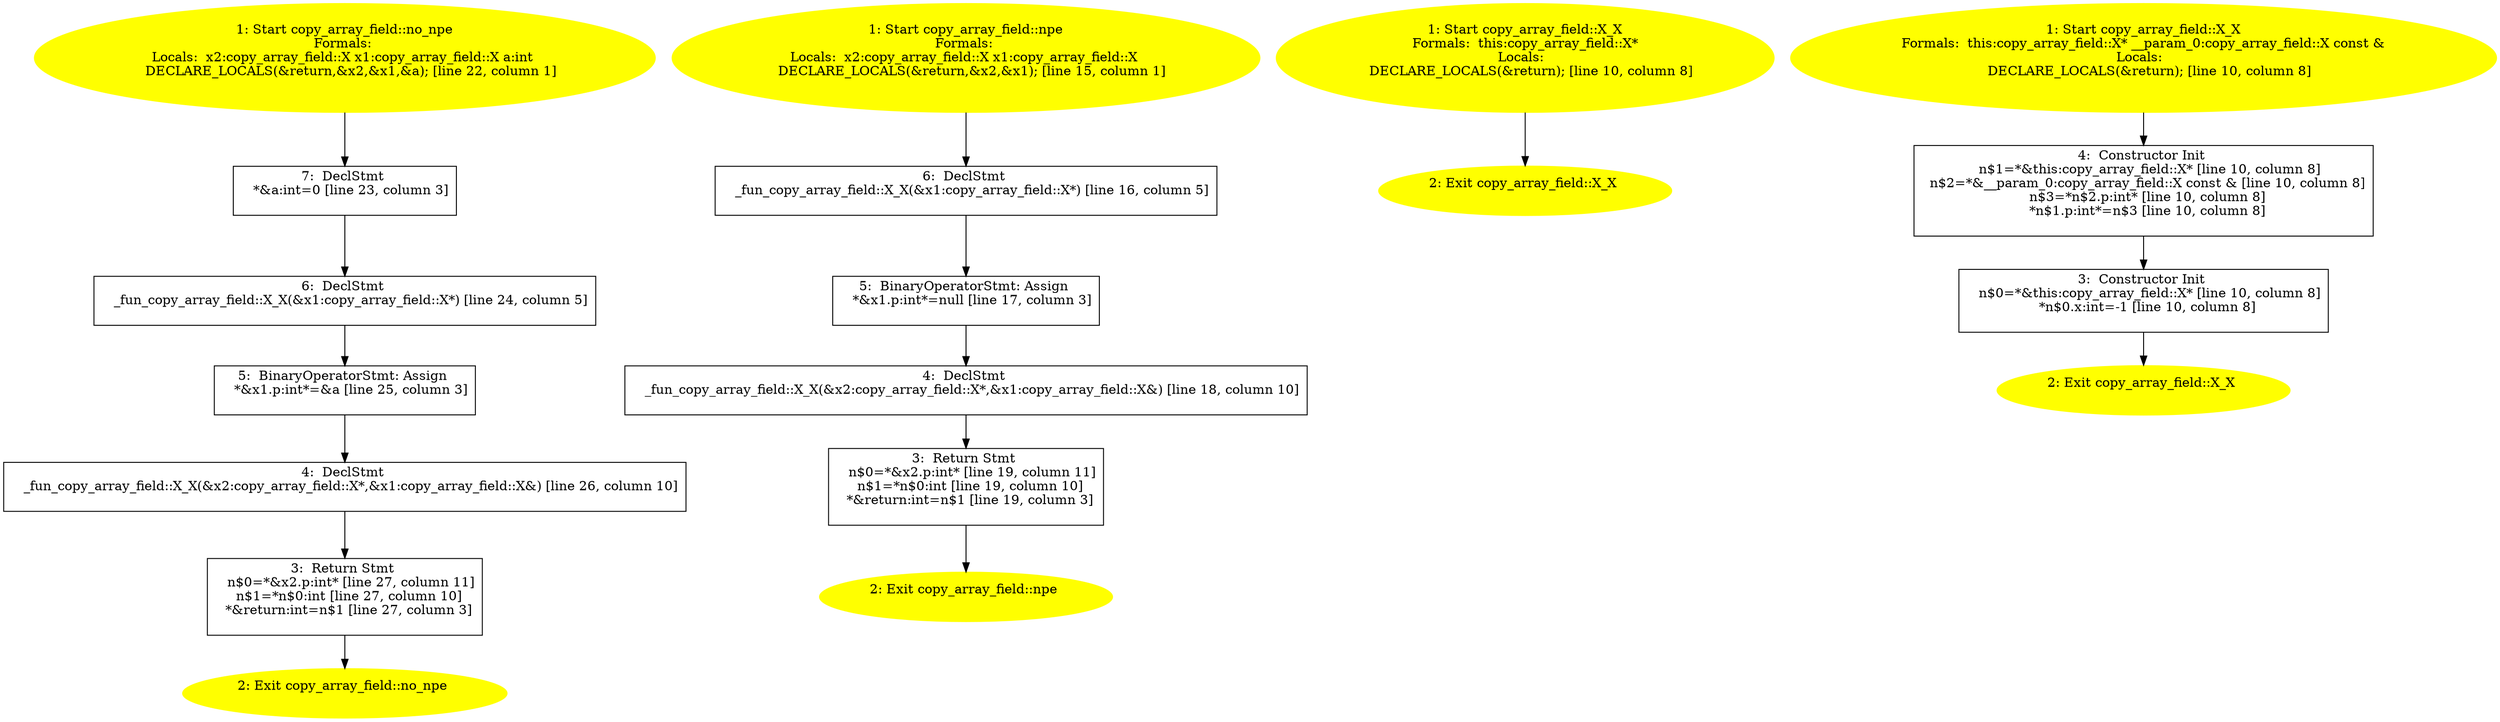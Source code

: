 /* @generated */
digraph cfg {
"no_npe#copy_array_field#15879390968573954131.8ea76552f08038187f112d283020a67e_1" [label="1: Start copy_array_field::no_npe\nFormals: \nLocals:  x2:copy_array_field::X x1:copy_array_field::X a:int \n   DECLARE_LOCALS(&return,&x2,&x1,&a); [line 22, column 1]\n " color=yellow style=filled]
	

	 "no_npe#copy_array_field#15879390968573954131.8ea76552f08038187f112d283020a67e_1" -> "no_npe#copy_array_field#15879390968573954131.8ea76552f08038187f112d283020a67e_7" ;
"no_npe#copy_array_field#15879390968573954131.8ea76552f08038187f112d283020a67e_2" [label="2: Exit copy_array_field::no_npe \n  " color=yellow style=filled]
	

"no_npe#copy_array_field#15879390968573954131.8ea76552f08038187f112d283020a67e_3" [label="3:  Return Stmt \n   n$0=*&x2.p:int* [line 27, column 11]\n  n$1=*n$0:int [line 27, column 10]\n  *&return:int=n$1 [line 27, column 3]\n " shape="box"]
	

	 "no_npe#copy_array_field#15879390968573954131.8ea76552f08038187f112d283020a67e_3" -> "no_npe#copy_array_field#15879390968573954131.8ea76552f08038187f112d283020a67e_2" ;
"no_npe#copy_array_field#15879390968573954131.8ea76552f08038187f112d283020a67e_4" [label="4:  DeclStmt \n   _fun_copy_array_field::X_X(&x2:copy_array_field::X*,&x1:copy_array_field::X&) [line 26, column 10]\n " shape="box"]
	

	 "no_npe#copy_array_field#15879390968573954131.8ea76552f08038187f112d283020a67e_4" -> "no_npe#copy_array_field#15879390968573954131.8ea76552f08038187f112d283020a67e_3" ;
"no_npe#copy_array_field#15879390968573954131.8ea76552f08038187f112d283020a67e_5" [label="5:  BinaryOperatorStmt: Assign \n   *&x1.p:int*=&a [line 25, column 3]\n " shape="box"]
	

	 "no_npe#copy_array_field#15879390968573954131.8ea76552f08038187f112d283020a67e_5" -> "no_npe#copy_array_field#15879390968573954131.8ea76552f08038187f112d283020a67e_4" ;
"no_npe#copy_array_field#15879390968573954131.8ea76552f08038187f112d283020a67e_6" [label="6:  DeclStmt \n   _fun_copy_array_field::X_X(&x1:copy_array_field::X*) [line 24, column 5]\n " shape="box"]
	

	 "no_npe#copy_array_field#15879390968573954131.8ea76552f08038187f112d283020a67e_6" -> "no_npe#copy_array_field#15879390968573954131.8ea76552f08038187f112d283020a67e_5" ;
"no_npe#copy_array_field#15879390968573954131.8ea76552f08038187f112d283020a67e_7" [label="7:  DeclStmt \n   *&a:int=0 [line 23, column 3]\n " shape="box"]
	

	 "no_npe#copy_array_field#15879390968573954131.8ea76552f08038187f112d283020a67e_7" -> "no_npe#copy_array_field#15879390968573954131.8ea76552f08038187f112d283020a67e_6" ;
"npe#copy_array_field#77301322902488828.946ed5a43ad43585633fa030996f9ad5_1" [label="1: Start copy_array_field::npe\nFormals: \nLocals:  x2:copy_array_field::X x1:copy_array_field::X \n   DECLARE_LOCALS(&return,&x2,&x1); [line 15, column 1]\n " color=yellow style=filled]
	

	 "npe#copy_array_field#77301322902488828.946ed5a43ad43585633fa030996f9ad5_1" -> "npe#copy_array_field#77301322902488828.946ed5a43ad43585633fa030996f9ad5_6" ;
"npe#copy_array_field#77301322902488828.946ed5a43ad43585633fa030996f9ad5_2" [label="2: Exit copy_array_field::npe \n  " color=yellow style=filled]
	

"npe#copy_array_field#77301322902488828.946ed5a43ad43585633fa030996f9ad5_3" [label="3:  Return Stmt \n   n$0=*&x2.p:int* [line 19, column 11]\n  n$1=*n$0:int [line 19, column 10]\n  *&return:int=n$1 [line 19, column 3]\n " shape="box"]
	

	 "npe#copy_array_field#77301322902488828.946ed5a43ad43585633fa030996f9ad5_3" -> "npe#copy_array_field#77301322902488828.946ed5a43ad43585633fa030996f9ad5_2" ;
"npe#copy_array_field#77301322902488828.946ed5a43ad43585633fa030996f9ad5_4" [label="4:  DeclStmt \n   _fun_copy_array_field::X_X(&x2:copy_array_field::X*,&x1:copy_array_field::X&) [line 18, column 10]\n " shape="box"]
	

	 "npe#copy_array_field#77301322902488828.946ed5a43ad43585633fa030996f9ad5_4" -> "npe#copy_array_field#77301322902488828.946ed5a43ad43585633fa030996f9ad5_3" ;
"npe#copy_array_field#77301322902488828.946ed5a43ad43585633fa030996f9ad5_5" [label="5:  BinaryOperatorStmt: Assign \n   *&x1.p:int*=null [line 17, column 3]\n " shape="box"]
	

	 "npe#copy_array_field#77301322902488828.946ed5a43ad43585633fa030996f9ad5_5" -> "npe#copy_array_field#77301322902488828.946ed5a43ad43585633fa030996f9ad5_4" ;
"npe#copy_array_field#77301322902488828.946ed5a43ad43585633fa030996f9ad5_6" [label="6:  DeclStmt \n   _fun_copy_array_field::X_X(&x1:copy_array_field::X*) [line 16, column 5]\n " shape="box"]
	

	 "npe#copy_array_field#77301322902488828.946ed5a43ad43585633fa030996f9ad5_6" -> "npe#copy_array_field#77301322902488828.946ed5a43ad43585633fa030996f9ad5_5" ;
"X#X#copy_array_field#{13837822965298396151}.45edc461c1975571aa48e5a08cc73f08_1" [label="1: Start copy_array_field::X_X\nFormals:  this:copy_array_field::X*\nLocals:  \n   DECLARE_LOCALS(&return); [line 10, column 8]\n " color=yellow style=filled]
	

	 "X#X#copy_array_field#{13837822965298396151}.45edc461c1975571aa48e5a08cc73f08_1" -> "X#X#copy_array_field#{13837822965298396151}.45edc461c1975571aa48e5a08cc73f08_2" ;
"X#X#copy_array_field#{13837822965298396151}.45edc461c1975571aa48e5a08cc73f08_2" [label="2: Exit copy_array_field::X_X \n  " color=yellow style=filled]
	

"X#X#copy_array_field#{17703731918757231564|constexpr}.ab45982a069b7b3a582b1d4796205cce_1" [label="1: Start copy_array_field::X_X\nFormals:  this:copy_array_field::X* __param_0:copy_array_field::X const &\nLocals:  \n   DECLARE_LOCALS(&return); [line 10, column 8]\n " color=yellow style=filled]
	

	 "X#X#copy_array_field#{17703731918757231564|constexpr}.ab45982a069b7b3a582b1d4796205cce_1" -> "X#X#copy_array_field#{17703731918757231564|constexpr}.ab45982a069b7b3a582b1d4796205cce_4" ;
"X#X#copy_array_field#{17703731918757231564|constexpr}.ab45982a069b7b3a582b1d4796205cce_2" [label="2: Exit copy_array_field::X_X \n  " color=yellow style=filled]
	

"X#X#copy_array_field#{17703731918757231564|constexpr}.ab45982a069b7b3a582b1d4796205cce_3" [label="3:  Constructor Init \n   n$0=*&this:copy_array_field::X* [line 10, column 8]\n  *n$0.x:int=-1 [line 10, column 8]\n " shape="box"]
	

	 "X#X#copy_array_field#{17703731918757231564|constexpr}.ab45982a069b7b3a582b1d4796205cce_3" -> "X#X#copy_array_field#{17703731918757231564|constexpr}.ab45982a069b7b3a582b1d4796205cce_2" ;
"X#X#copy_array_field#{17703731918757231564|constexpr}.ab45982a069b7b3a582b1d4796205cce_4" [label="4:  Constructor Init \n   n$1=*&this:copy_array_field::X* [line 10, column 8]\n  n$2=*&__param_0:copy_array_field::X const & [line 10, column 8]\n  n$3=*n$2.p:int* [line 10, column 8]\n  *n$1.p:int*=n$3 [line 10, column 8]\n " shape="box"]
	

	 "X#X#copy_array_field#{17703731918757231564|constexpr}.ab45982a069b7b3a582b1d4796205cce_4" -> "X#X#copy_array_field#{17703731918757231564|constexpr}.ab45982a069b7b3a582b1d4796205cce_3" ;
}
